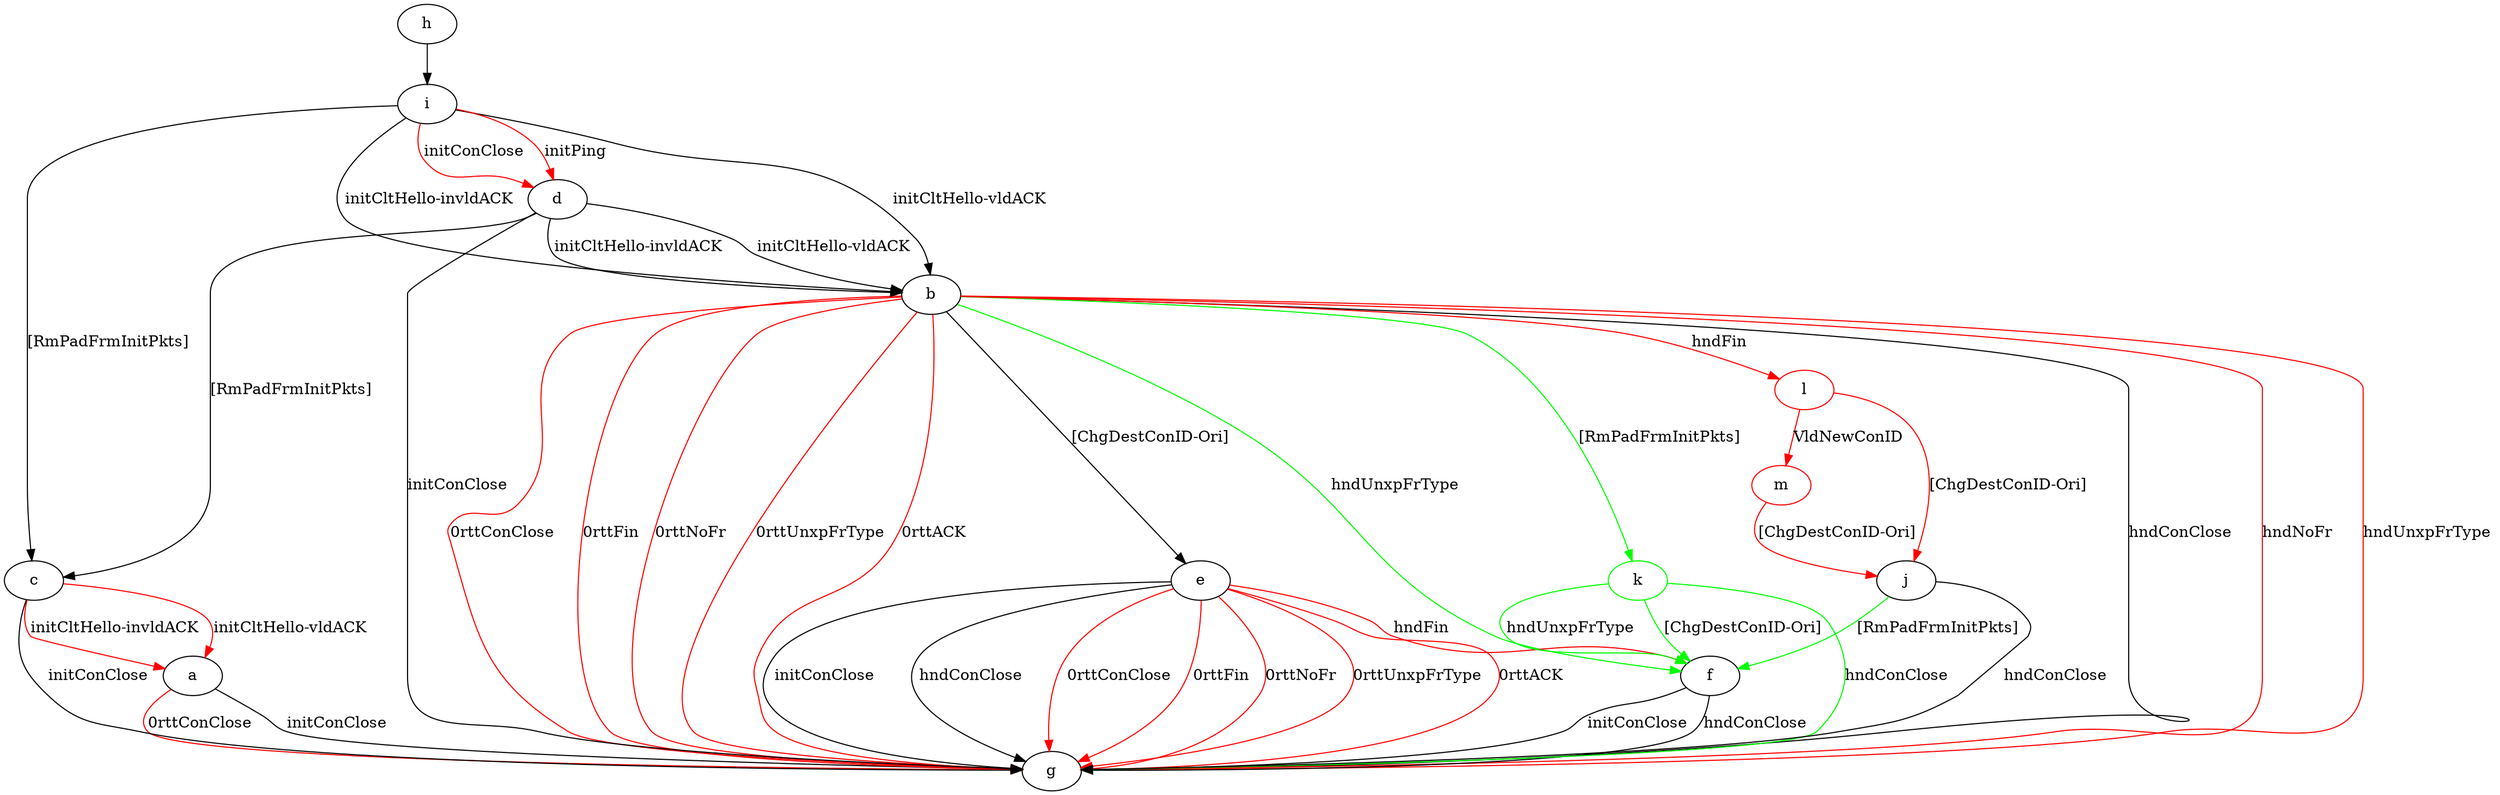 digraph "" {
	a -> g	[key=0,
		label="initConClose "];
	a -> g	[key=1,
		color=red,
		label="0rttConClose "];
	b -> e	[key=0,
		label="[ChgDestConID-Ori] "];
	b -> f	[key=0,
		color=green,
		label="hndUnxpFrType "];
	b -> g	[key=0,
		label="hndConClose "];
	b -> g	[key=1,
		color=red,
		label="hndNoFr "];
	b -> g	[key=2,
		color=red,
		label="hndUnxpFrType "];
	b -> g	[key=3,
		color=red,
		label="0rttConClose "];
	b -> g	[key=4,
		color=red,
		label="0rttFin "];
	b -> g	[key=5,
		color=red,
		label="0rttNoFr "];
	b -> g	[key=6,
		color=red,
		label="0rttUnxpFrType "];
	b -> g	[key=7,
		color=red,
		label="0rttACK "];
	k	[color=green];
	b -> k	[key=0,
		color=green,
		label="[RmPadFrmInitPkts] "];
	l	[color=red];
	b -> l	[key=0,
		color=red,
		label="hndFin "];
	c -> a	[key=0,
		color=red,
		label="initCltHello-vldACK "];
	c -> a	[key=1,
		color=red,
		label="initCltHello-invldACK "];
	c -> g	[key=0,
		label="initConClose "];
	d -> b	[key=0,
		label="initCltHello-vldACK "];
	d -> b	[key=1,
		label="initCltHello-invldACK "];
	d -> c	[key=0,
		label="[RmPadFrmInitPkts] "];
	d -> g	[key=0,
		label="initConClose "];
	e -> f	[key=0,
		color=red,
		label="hndFin "];
	e -> g	[key=0,
		label="initConClose "];
	e -> g	[key=1,
		label="hndConClose "];
	e -> g	[key=2,
		color=red,
		label="0rttConClose "];
	e -> g	[key=3,
		color=red,
		label="0rttFin "];
	e -> g	[key=4,
		color=red,
		label="0rttNoFr "];
	e -> g	[key=5,
		color=red,
		label="0rttUnxpFrType "];
	e -> g	[key=6,
		color=red,
		label="0rttACK "];
	f -> g	[key=0,
		label="initConClose "];
	f -> g	[key=1,
		label="hndConClose "];
	h -> i	[key=0];
	i -> b	[key=0,
		label="initCltHello-vldACK "];
	i -> b	[key=1,
		label="initCltHello-invldACK "];
	i -> c	[key=0,
		label="[RmPadFrmInitPkts] "];
	i -> d	[key=0,
		color=red,
		label="initPing "];
	i -> d	[key=1,
		color=red,
		label="initConClose "];
	j -> f	[key=0,
		color=green,
		label="[RmPadFrmInitPkts] "];
	j -> g	[key=0,
		label="hndConClose "];
	k -> f	[key=0,
		color=green,
		label="hndUnxpFrType "];
	k -> f	[key=1,
		color=green,
		label="[ChgDestConID-Ori] "];
	k -> g	[key=0,
		color=green,
		label="hndConClose "];
	l -> j	[key=0,
		color=red,
		label="[ChgDestConID-Ori] "];
	m	[color=red];
	l -> m	[key=0,
		color=red,
		label="VldNewConID "];
	m -> j	[key=0,
		color=red,
		label="[ChgDestConID-Ori] "];
}
